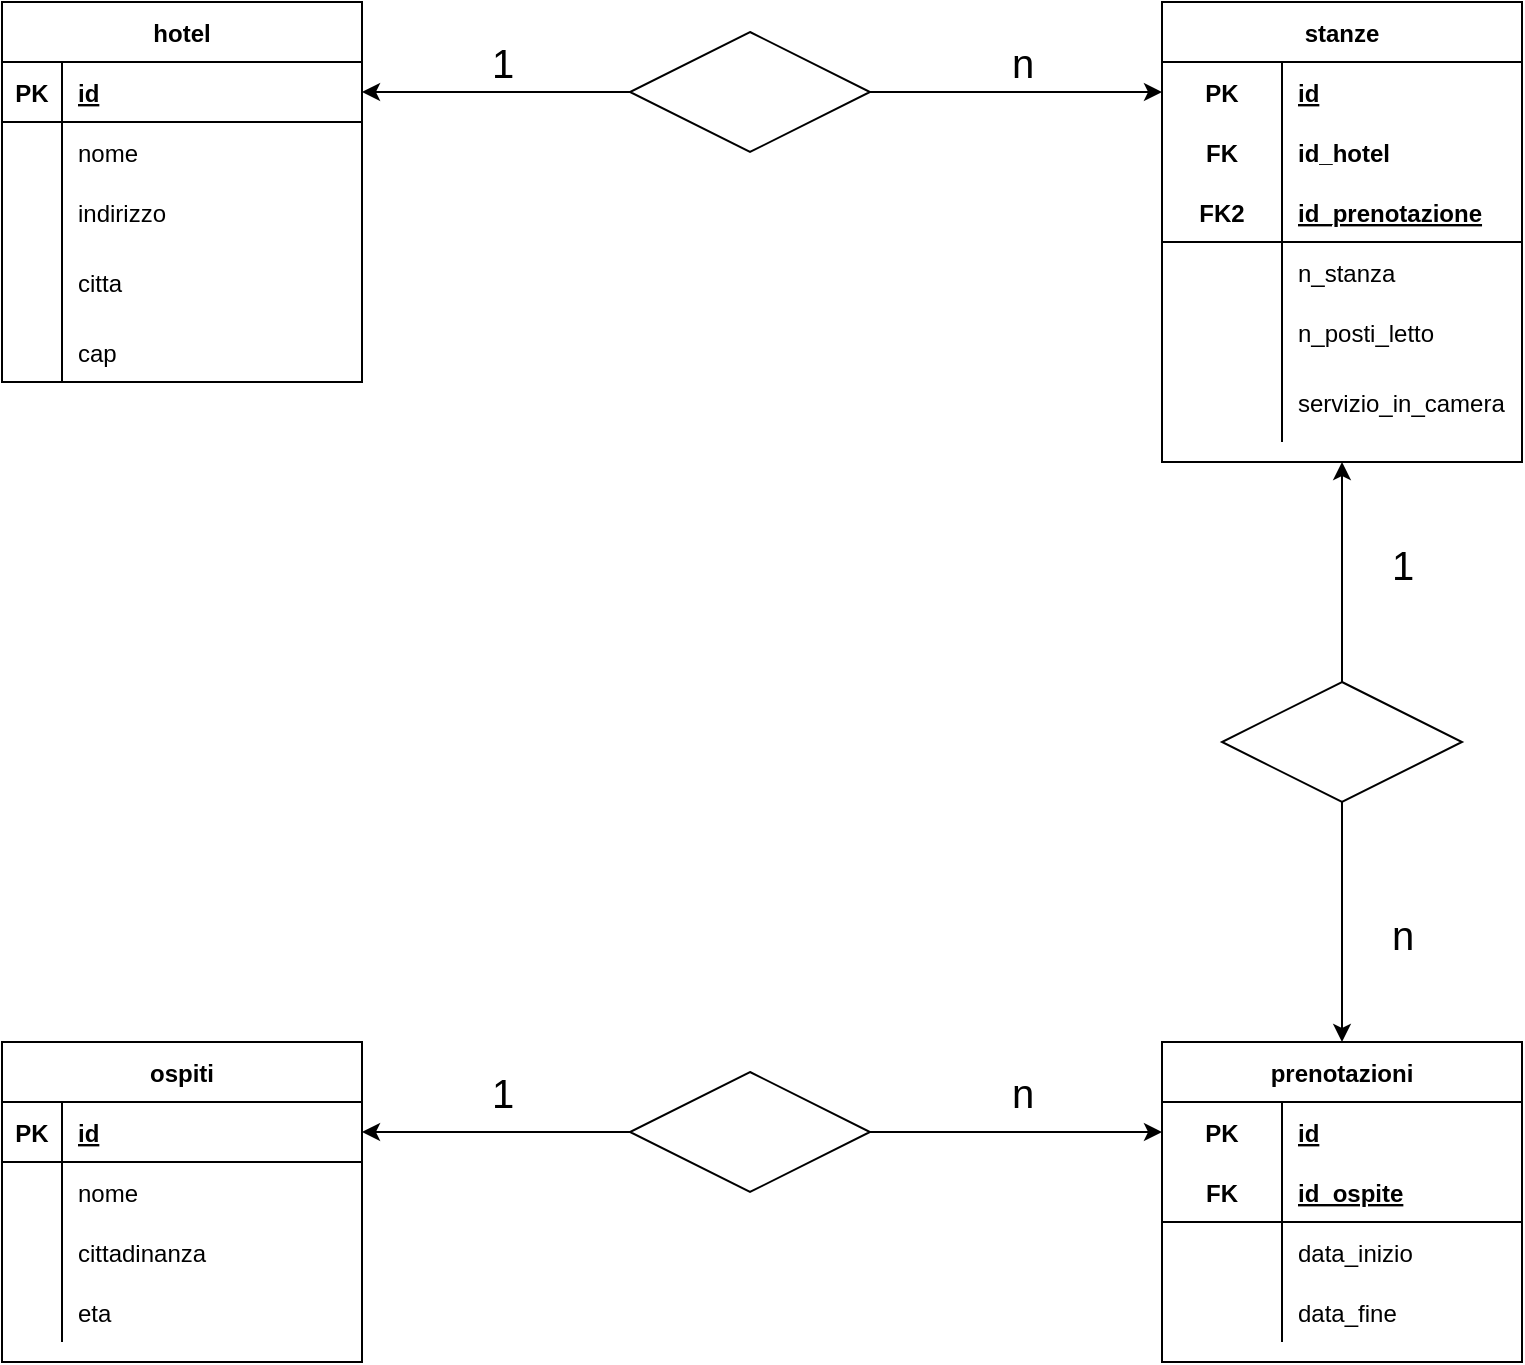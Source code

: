 <mxfile version="14.1.9" type="device"><diagram id="fdu31wHtqQjYpgfVatF7" name="Page-1"><mxGraphModel dx="1422" dy="794" grid="1" gridSize="10" guides="1" tooltips="1" connect="1" arrows="1" fold="1" page="1" pageScale="1" pageWidth="827" pageHeight="1169" math="0" shadow="0"><root><mxCell id="0"/><mxCell id="1" parent="0"/><mxCell id="9bDHCvqQ3nWCTRBg6kUj-47" value="hotel" style="shape=table;startSize=30;container=1;collapsible=1;childLayout=tableLayout;fixedRows=1;rowLines=0;fontStyle=1;align=center;resizeLast=1;" vertex="1" parent="1"><mxGeometry x="40" y="40" width="180" height="190" as="geometry"/></mxCell><mxCell id="9bDHCvqQ3nWCTRBg6kUj-48" value="" style="shape=partialRectangle;collapsible=0;dropTarget=0;pointerEvents=0;fillColor=none;top=0;left=0;bottom=1;right=0;points=[[0,0.5],[1,0.5]];portConstraint=eastwest;" vertex="1" parent="9bDHCvqQ3nWCTRBg6kUj-47"><mxGeometry y="30" width="180" height="30" as="geometry"/></mxCell><mxCell id="9bDHCvqQ3nWCTRBg6kUj-49" value="PK" style="shape=partialRectangle;connectable=0;fillColor=none;top=0;left=0;bottom=0;right=0;fontStyle=1;overflow=hidden;" vertex="1" parent="9bDHCvqQ3nWCTRBg6kUj-48"><mxGeometry width="30" height="30" as="geometry"/></mxCell><mxCell id="9bDHCvqQ3nWCTRBg6kUj-50" value="id" style="shape=partialRectangle;connectable=0;fillColor=none;top=0;left=0;bottom=0;right=0;align=left;spacingLeft=6;fontStyle=5;overflow=hidden;" vertex="1" parent="9bDHCvqQ3nWCTRBg6kUj-48"><mxGeometry x="30" width="150" height="30" as="geometry"/></mxCell><mxCell id="9bDHCvqQ3nWCTRBg6kUj-51" value="" style="shape=partialRectangle;collapsible=0;dropTarget=0;pointerEvents=0;fillColor=none;top=0;left=0;bottom=0;right=0;points=[[0,0.5],[1,0.5]];portConstraint=eastwest;" vertex="1" parent="9bDHCvqQ3nWCTRBg6kUj-47"><mxGeometry y="60" width="180" height="30" as="geometry"/></mxCell><mxCell id="9bDHCvqQ3nWCTRBg6kUj-52" value="" style="shape=partialRectangle;connectable=0;fillColor=none;top=0;left=0;bottom=0;right=0;editable=1;overflow=hidden;" vertex="1" parent="9bDHCvqQ3nWCTRBg6kUj-51"><mxGeometry width="30" height="30" as="geometry"/></mxCell><mxCell id="9bDHCvqQ3nWCTRBg6kUj-53" value="nome" style="shape=partialRectangle;connectable=0;fillColor=none;top=0;left=0;bottom=0;right=0;align=left;spacingLeft=6;overflow=hidden;" vertex="1" parent="9bDHCvqQ3nWCTRBg6kUj-51"><mxGeometry x="30" width="150" height="30" as="geometry"/></mxCell><mxCell id="9bDHCvqQ3nWCTRBg6kUj-54" value="" style="shape=partialRectangle;collapsible=0;dropTarget=0;pointerEvents=0;fillColor=none;top=0;left=0;bottom=0;right=0;points=[[0,0.5],[1,0.5]];portConstraint=eastwest;" vertex="1" parent="9bDHCvqQ3nWCTRBg6kUj-47"><mxGeometry y="90" width="180" height="30" as="geometry"/></mxCell><mxCell id="9bDHCvqQ3nWCTRBg6kUj-55" value="" style="shape=partialRectangle;connectable=0;fillColor=none;top=0;left=0;bottom=0;right=0;editable=1;overflow=hidden;" vertex="1" parent="9bDHCvqQ3nWCTRBg6kUj-54"><mxGeometry width="30" height="30" as="geometry"/></mxCell><mxCell id="9bDHCvqQ3nWCTRBg6kUj-56" value="indirizzo" style="shape=partialRectangle;connectable=0;fillColor=none;top=0;left=0;bottom=0;right=0;align=left;spacingLeft=6;overflow=hidden;" vertex="1" parent="9bDHCvqQ3nWCTRBg6kUj-54"><mxGeometry x="30" width="150" height="30" as="geometry"/></mxCell><mxCell id="9bDHCvqQ3nWCTRBg6kUj-57" value="" style="shape=partialRectangle;collapsible=0;dropTarget=0;pointerEvents=0;fillColor=none;top=0;left=0;bottom=0;right=0;points=[[0,0.5],[1,0.5]];portConstraint=eastwest;" vertex="1" parent="9bDHCvqQ3nWCTRBg6kUj-47"><mxGeometry y="120" width="180" height="40" as="geometry"/></mxCell><mxCell id="9bDHCvqQ3nWCTRBg6kUj-58" value="" style="shape=partialRectangle;connectable=0;fillColor=none;top=0;left=0;bottom=0;right=0;editable=1;overflow=hidden;" vertex="1" parent="9bDHCvqQ3nWCTRBg6kUj-57"><mxGeometry width="30" height="40" as="geometry"/></mxCell><mxCell id="9bDHCvqQ3nWCTRBg6kUj-59" value="citta" style="shape=partialRectangle;connectable=0;fillColor=none;top=0;left=0;bottom=0;right=0;align=left;spacingLeft=6;overflow=hidden;" vertex="1" parent="9bDHCvqQ3nWCTRBg6kUj-57"><mxGeometry x="30" width="150" height="40" as="geometry"/></mxCell><mxCell id="9bDHCvqQ3nWCTRBg6kUj-202" value="" style="shape=partialRectangle;collapsible=0;dropTarget=0;pointerEvents=0;fillColor=none;top=0;left=0;bottom=0;right=0;points=[[0,0.5],[1,0.5]];portConstraint=eastwest;strokeColor=#000000;fontSize=20;" vertex="1" parent="9bDHCvqQ3nWCTRBg6kUj-47"><mxGeometry y="160" width="180" height="30" as="geometry"/></mxCell><mxCell id="9bDHCvqQ3nWCTRBg6kUj-203" value="" style="shape=partialRectangle;connectable=0;fillColor=none;top=0;left=0;bottom=0;right=0;editable=1;overflow=hidden;" vertex="1" parent="9bDHCvqQ3nWCTRBg6kUj-202"><mxGeometry width="30" height="30" as="geometry"/></mxCell><mxCell id="9bDHCvqQ3nWCTRBg6kUj-204" value="cap" style="shape=partialRectangle;connectable=0;fillColor=none;top=0;left=0;bottom=0;right=0;align=left;spacingLeft=6;overflow=hidden;" vertex="1" parent="9bDHCvqQ3nWCTRBg6kUj-202"><mxGeometry x="30" width="150" height="30" as="geometry"/></mxCell><mxCell id="9bDHCvqQ3nWCTRBg6kUj-96" style="edgeStyle=orthogonalEdgeStyle;rounded=0;orthogonalLoop=1;jettySize=auto;html=1;entryX=1;entryY=0.5;entryDx=0;entryDy=0;" edge="1" parent="1" source="9bDHCvqQ3nWCTRBg6kUj-95" target="9bDHCvqQ3nWCTRBg6kUj-48"><mxGeometry relative="1" as="geometry"/></mxCell><mxCell id="9bDHCvqQ3nWCTRBg6kUj-100" value="1" style="edgeLabel;html=1;align=center;verticalAlign=middle;resizable=0;points=[];fontSize=20;" vertex="1" connectable="0" parent="9bDHCvqQ3nWCTRBg6kUj-96"><mxGeometry x="-0.149" y="2" relative="1" as="geometry"><mxPoint x="-7" y="-17" as="offset"/></mxGeometry></mxCell><mxCell id="9bDHCvqQ3nWCTRBg6kUj-97" style="edgeStyle=orthogonalEdgeStyle;rounded=0;orthogonalLoop=1;jettySize=auto;html=1;exitX=1;exitY=0.5;exitDx=0;exitDy=0;entryX=0;entryY=0.5;entryDx=0;entryDy=0;" edge="1" parent="1" source="9bDHCvqQ3nWCTRBg6kUj-95"><mxGeometry relative="1" as="geometry"><mxPoint x="620" y="85" as="targetPoint"/></mxGeometry></mxCell><mxCell id="9bDHCvqQ3nWCTRBg6kUj-101" value="n" style="edgeLabel;html=1;align=center;verticalAlign=middle;resizable=0;points=[];fontSize=20;" vertex="1" connectable="0" parent="9bDHCvqQ3nWCTRBg6kUj-97"><mxGeometry x="-0.233" y="-3" relative="1" as="geometry"><mxPoint x="20" y="-18" as="offset"/></mxGeometry></mxCell><mxCell id="9bDHCvqQ3nWCTRBg6kUj-95" value="" style="shape=rhombus;perimeter=rhombusPerimeter;whiteSpace=wrap;html=1;align=center;" vertex="1" parent="1"><mxGeometry x="354" y="55" width="120" height="60" as="geometry"/></mxCell><mxCell id="9bDHCvqQ3nWCTRBg6kUj-127" value="stanze" style="shape=table;startSize=30;container=1;collapsible=1;childLayout=tableLayout;fixedRows=1;rowLines=0;fontStyle=1;align=center;resizeLast=1;fontSize=12;" vertex="1" parent="1"><mxGeometry x="620" y="40" width="180" height="230" as="geometry"/></mxCell><mxCell id="9bDHCvqQ3nWCTRBg6kUj-128" value="" style="shape=partialRectangle;collapsible=0;dropTarget=0;pointerEvents=0;fillColor=none;top=0;left=0;bottom=0;right=0;points=[[0,0.5],[1,0.5]];portConstraint=eastwest;" vertex="1" parent="9bDHCvqQ3nWCTRBg6kUj-127"><mxGeometry y="30" width="180" height="30" as="geometry"/></mxCell><mxCell id="9bDHCvqQ3nWCTRBg6kUj-129" value="PK" style="shape=partialRectangle;connectable=0;fillColor=none;top=0;left=0;bottom=0;right=0;fontStyle=1;overflow=hidden;" vertex="1" parent="9bDHCvqQ3nWCTRBg6kUj-128"><mxGeometry width="60" height="30" as="geometry"/></mxCell><mxCell id="9bDHCvqQ3nWCTRBg6kUj-130" value="id" style="shape=partialRectangle;connectable=0;fillColor=none;top=0;left=0;bottom=0;right=0;align=left;spacingLeft=6;fontStyle=5;overflow=hidden;" vertex="1" parent="9bDHCvqQ3nWCTRBg6kUj-128"><mxGeometry x="60" width="120" height="30" as="geometry"/></mxCell><mxCell id="9bDHCvqQ3nWCTRBg6kUj-199" value="" style="shape=partialRectangle;collapsible=0;dropTarget=0;pointerEvents=0;fillColor=none;top=0;left=0;bottom=0;right=0;points=[[0,0.5],[1,0.5]];portConstraint=eastwest;strokeColor=#000000;fontSize=20;" vertex="1" parent="9bDHCvqQ3nWCTRBg6kUj-127"><mxGeometry y="60" width="180" height="30" as="geometry"/></mxCell><mxCell id="9bDHCvqQ3nWCTRBg6kUj-200" value="FK" style="shape=partialRectangle;connectable=0;fillColor=none;top=0;left=0;bottom=0;right=0;fontStyle=1;overflow=hidden;" vertex="1" parent="9bDHCvqQ3nWCTRBg6kUj-199"><mxGeometry width="60" height="30" as="geometry"/></mxCell><mxCell id="9bDHCvqQ3nWCTRBg6kUj-201" value="id_hotel" style="shape=partialRectangle;connectable=0;fillColor=none;top=0;left=0;bottom=0;right=0;align=left;spacingLeft=6;fontStyle=1;overflow=hidden;" vertex="1" parent="9bDHCvqQ3nWCTRBg6kUj-199"><mxGeometry x="60" width="120" height="30" as="geometry"/></mxCell><mxCell id="9bDHCvqQ3nWCTRBg6kUj-196" value="" style="shape=partialRectangle;collapsible=0;dropTarget=0;pointerEvents=0;fillColor=none;top=0;left=0;bottom=1;right=0;points=[[0,0.5],[1,0.5]];portConstraint=eastwest;strokeColor=#000000;fontSize=20;" vertex="1" parent="9bDHCvqQ3nWCTRBg6kUj-127"><mxGeometry y="90" width="180" height="30" as="geometry"/></mxCell><mxCell id="9bDHCvqQ3nWCTRBg6kUj-197" value="FK2" style="shape=partialRectangle;connectable=0;fillColor=none;top=0;left=0;bottom=0;right=0;fontStyle=1;overflow=hidden;" vertex="1" parent="9bDHCvqQ3nWCTRBg6kUj-196"><mxGeometry width="60" height="30" as="geometry"/></mxCell><mxCell id="9bDHCvqQ3nWCTRBg6kUj-198" value="id_prenotazione" style="shape=partialRectangle;connectable=0;fillColor=none;top=0;left=0;bottom=0;right=0;align=left;spacingLeft=6;fontStyle=5;overflow=hidden;" vertex="1" parent="9bDHCvqQ3nWCTRBg6kUj-196"><mxGeometry x="60" width="120" height="30" as="geometry"/></mxCell><mxCell id="9bDHCvqQ3nWCTRBg6kUj-134" value="" style="shape=partialRectangle;collapsible=0;dropTarget=0;pointerEvents=0;fillColor=none;top=0;left=0;bottom=0;right=0;points=[[0,0.5],[1,0.5]];portConstraint=eastwest;" vertex="1" parent="9bDHCvqQ3nWCTRBg6kUj-127"><mxGeometry y="120" width="180" height="30" as="geometry"/></mxCell><mxCell id="9bDHCvqQ3nWCTRBg6kUj-135" value="" style="shape=partialRectangle;connectable=0;fillColor=none;top=0;left=0;bottom=0;right=0;editable=1;overflow=hidden;" vertex="1" parent="9bDHCvqQ3nWCTRBg6kUj-134"><mxGeometry width="60" height="30" as="geometry"/></mxCell><mxCell id="9bDHCvqQ3nWCTRBg6kUj-136" value="n_stanza" style="shape=partialRectangle;connectable=0;fillColor=none;top=0;left=0;bottom=0;right=0;align=left;spacingLeft=6;overflow=hidden;" vertex="1" parent="9bDHCvqQ3nWCTRBg6kUj-134"><mxGeometry x="60" width="120" height="30" as="geometry"/></mxCell><mxCell id="9bDHCvqQ3nWCTRBg6kUj-137" value="" style="shape=partialRectangle;collapsible=0;dropTarget=0;pointerEvents=0;fillColor=none;top=0;left=0;bottom=0;right=0;points=[[0,0.5],[1,0.5]];portConstraint=eastwest;" vertex="1" parent="9bDHCvqQ3nWCTRBg6kUj-127"><mxGeometry y="150" width="180" height="30" as="geometry"/></mxCell><mxCell id="9bDHCvqQ3nWCTRBg6kUj-138" value="" style="shape=partialRectangle;connectable=0;fillColor=none;top=0;left=0;bottom=0;right=0;editable=1;overflow=hidden;" vertex="1" parent="9bDHCvqQ3nWCTRBg6kUj-137"><mxGeometry width="60" height="30" as="geometry"/></mxCell><mxCell id="9bDHCvqQ3nWCTRBg6kUj-139" value="n_posti_letto" style="shape=partialRectangle;connectable=0;fillColor=none;top=0;left=0;bottom=0;right=0;align=left;spacingLeft=6;overflow=hidden;" vertex="1" parent="9bDHCvqQ3nWCTRBg6kUj-137"><mxGeometry x="60" width="120" height="30" as="geometry"/></mxCell><mxCell id="9bDHCvqQ3nWCTRBg6kUj-140" value="" style="shape=partialRectangle;collapsible=0;dropTarget=0;pointerEvents=0;fillColor=none;top=0;left=0;bottom=0;right=0;points=[[0,0.5],[1,0.5]];portConstraint=eastwest;fontSize=20;" vertex="1" parent="9bDHCvqQ3nWCTRBg6kUj-127"><mxGeometry y="180" width="180" height="40" as="geometry"/></mxCell><mxCell id="9bDHCvqQ3nWCTRBg6kUj-141" value="" style="shape=partialRectangle;connectable=0;fillColor=none;top=0;left=0;bottom=0;right=0;editable=1;overflow=hidden;" vertex="1" parent="9bDHCvqQ3nWCTRBg6kUj-140"><mxGeometry width="60" height="40" as="geometry"/></mxCell><mxCell id="9bDHCvqQ3nWCTRBg6kUj-142" value="servizio_in_camera" style="shape=partialRectangle;connectable=0;fillColor=none;top=0;left=0;bottom=0;right=0;align=left;spacingLeft=6;overflow=hidden;" vertex="1" parent="9bDHCvqQ3nWCTRBg6kUj-140"><mxGeometry x="60" width="120" height="40" as="geometry"/></mxCell><mxCell id="9bDHCvqQ3nWCTRBg6kUj-143" value="ospiti" style="shape=table;startSize=30;container=1;collapsible=1;childLayout=tableLayout;fixedRows=1;rowLines=0;fontStyle=1;align=center;resizeLast=1;fontSize=12;" vertex="1" parent="1"><mxGeometry x="40" y="560" width="180" height="160" as="geometry"/></mxCell><mxCell id="9bDHCvqQ3nWCTRBg6kUj-144" value="" style="shape=partialRectangle;collapsible=0;dropTarget=0;pointerEvents=0;fillColor=none;top=0;left=0;bottom=1;right=0;points=[[0,0.5],[1,0.5]];portConstraint=eastwest;" vertex="1" parent="9bDHCvqQ3nWCTRBg6kUj-143"><mxGeometry y="30" width="180" height="30" as="geometry"/></mxCell><mxCell id="9bDHCvqQ3nWCTRBg6kUj-145" value="PK" style="shape=partialRectangle;connectable=0;fillColor=none;top=0;left=0;bottom=0;right=0;fontStyle=1;overflow=hidden;" vertex="1" parent="9bDHCvqQ3nWCTRBg6kUj-144"><mxGeometry width="30" height="30" as="geometry"/></mxCell><mxCell id="9bDHCvqQ3nWCTRBg6kUj-146" value="id" style="shape=partialRectangle;connectable=0;fillColor=none;top=0;left=0;bottom=0;right=0;align=left;spacingLeft=6;fontStyle=5;overflow=hidden;" vertex="1" parent="9bDHCvqQ3nWCTRBg6kUj-144"><mxGeometry x="30" width="150" height="30" as="geometry"/></mxCell><mxCell id="9bDHCvqQ3nWCTRBg6kUj-147" value="" style="shape=partialRectangle;collapsible=0;dropTarget=0;pointerEvents=0;fillColor=none;top=0;left=0;bottom=0;right=0;points=[[0,0.5],[1,0.5]];portConstraint=eastwest;" vertex="1" parent="9bDHCvqQ3nWCTRBg6kUj-143"><mxGeometry y="60" width="180" height="30" as="geometry"/></mxCell><mxCell id="9bDHCvqQ3nWCTRBg6kUj-148" value="" style="shape=partialRectangle;connectable=0;fillColor=none;top=0;left=0;bottom=0;right=0;editable=1;overflow=hidden;" vertex="1" parent="9bDHCvqQ3nWCTRBg6kUj-147"><mxGeometry width="30" height="30" as="geometry"/></mxCell><mxCell id="9bDHCvqQ3nWCTRBg6kUj-149" value="nome" style="shape=partialRectangle;connectable=0;fillColor=none;top=0;left=0;bottom=0;right=0;align=left;spacingLeft=6;overflow=hidden;" vertex="1" parent="9bDHCvqQ3nWCTRBg6kUj-147"><mxGeometry x="30" width="150" height="30" as="geometry"/></mxCell><mxCell id="9bDHCvqQ3nWCTRBg6kUj-150" value="" style="shape=partialRectangle;collapsible=0;dropTarget=0;pointerEvents=0;fillColor=none;top=0;left=0;bottom=0;right=0;points=[[0,0.5],[1,0.5]];portConstraint=eastwest;" vertex="1" parent="9bDHCvqQ3nWCTRBg6kUj-143"><mxGeometry y="90" width="180" height="30" as="geometry"/></mxCell><mxCell id="9bDHCvqQ3nWCTRBg6kUj-151" value="" style="shape=partialRectangle;connectable=0;fillColor=none;top=0;left=0;bottom=0;right=0;editable=1;overflow=hidden;" vertex="1" parent="9bDHCvqQ3nWCTRBg6kUj-150"><mxGeometry width="30" height="30" as="geometry"/></mxCell><mxCell id="9bDHCvqQ3nWCTRBg6kUj-152" value="cittadinanza" style="shape=partialRectangle;connectable=0;fillColor=none;top=0;left=0;bottom=0;right=0;align=left;spacingLeft=6;overflow=hidden;" vertex="1" parent="9bDHCvqQ3nWCTRBg6kUj-150"><mxGeometry x="30" width="150" height="30" as="geometry"/></mxCell><mxCell id="9bDHCvqQ3nWCTRBg6kUj-153" value="" style="shape=partialRectangle;collapsible=0;dropTarget=0;pointerEvents=0;fillColor=none;top=0;left=0;bottom=0;right=0;points=[[0,0.5],[1,0.5]];portConstraint=eastwest;" vertex="1" parent="9bDHCvqQ3nWCTRBg6kUj-143"><mxGeometry y="120" width="180" height="30" as="geometry"/></mxCell><mxCell id="9bDHCvqQ3nWCTRBg6kUj-154" value="" style="shape=partialRectangle;connectable=0;fillColor=none;top=0;left=0;bottom=0;right=0;editable=1;overflow=hidden;" vertex="1" parent="9bDHCvqQ3nWCTRBg6kUj-153"><mxGeometry width="30" height="30" as="geometry"/></mxCell><mxCell id="9bDHCvqQ3nWCTRBg6kUj-155" value="eta" style="shape=partialRectangle;connectable=0;fillColor=none;top=0;left=0;bottom=0;right=0;align=left;spacingLeft=6;overflow=hidden;" vertex="1" parent="9bDHCvqQ3nWCTRBg6kUj-153"><mxGeometry x="30" width="150" height="30" as="geometry"/></mxCell><mxCell id="9bDHCvqQ3nWCTRBg6kUj-156" value="prenotazioni" style="shape=table;startSize=30;container=1;collapsible=1;childLayout=tableLayout;fixedRows=1;rowLines=0;fontStyle=1;align=center;resizeLast=1;fontSize=12;" vertex="1" parent="1"><mxGeometry x="620" y="560" width="180" height="160" as="geometry"/></mxCell><mxCell id="9bDHCvqQ3nWCTRBg6kUj-157" value="" style="shape=partialRectangle;collapsible=0;dropTarget=0;pointerEvents=0;fillColor=none;top=0;left=0;bottom=0;right=0;points=[[0,0.5],[1,0.5]];portConstraint=eastwest;" vertex="1" parent="9bDHCvqQ3nWCTRBg6kUj-156"><mxGeometry y="30" width="180" height="30" as="geometry"/></mxCell><mxCell id="9bDHCvqQ3nWCTRBg6kUj-158" value="PK" style="shape=partialRectangle;connectable=0;fillColor=none;top=0;left=0;bottom=0;right=0;fontStyle=1;overflow=hidden;" vertex="1" parent="9bDHCvqQ3nWCTRBg6kUj-157"><mxGeometry width="60" height="30" as="geometry"/></mxCell><mxCell id="9bDHCvqQ3nWCTRBg6kUj-159" value="id" style="shape=partialRectangle;connectable=0;fillColor=none;top=0;left=0;bottom=0;right=0;align=left;spacingLeft=6;fontStyle=5;overflow=hidden;" vertex="1" parent="9bDHCvqQ3nWCTRBg6kUj-157"><mxGeometry x="60" width="120" height="30" as="geometry"/></mxCell><mxCell id="9bDHCvqQ3nWCTRBg6kUj-160" value="" style="shape=partialRectangle;collapsible=0;dropTarget=0;pointerEvents=0;fillColor=none;top=0;left=0;bottom=1;right=0;points=[[0,0.5],[1,0.5]];portConstraint=eastwest;" vertex="1" parent="9bDHCvqQ3nWCTRBg6kUj-156"><mxGeometry y="60" width="180" height="30" as="geometry"/></mxCell><mxCell id="9bDHCvqQ3nWCTRBg6kUj-161" value="FK" style="shape=partialRectangle;connectable=0;fillColor=none;top=0;left=0;bottom=0;right=0;fontStyle=1;overflow=hidden;" vertex="1" parent="9bDHCvqQ3nWCTRBg6kUj-160"><mxGeometry width="60" height="30" as="geometry"/></mxCell><mxCell id="9bDHCvqQ3nWCTRBg6kUj-162" value="id_ospite" style="shape=partialRectangle;connectable=0;fillColor=none;top=0;left=0;bottom=0;right=0;align=left;spacingLeft=6;fontStyle=5;overflow=hidden;" vertex="1" parent="9bDHCvqQ3nWCTRBg6kUj-160"><mxGeometry x="60" width="120" height="30" as="geometry"/></mxCell><mxCell id="9bDHCvqQ3nWCTRBg6kUj-163" value="" style="shape=partialRectangle;collapsible=0;dropTarget=0;pointerEvents=0;fillColor=none;top=0;left=0;bottom=0;right=0;points=[[0,0.5],[1,0.5]];portConstraint=eastwest;" vertex="1" parent="9bDHCvqQ3nWCTRBg6kUj-156"><mxGeometry y="90" width="180" height="30" as="geometry"/></mxCell><mxCell id="9bDHCvqQ3nWCTRBg6kUj-164" value="" style="shape=partialRectangle;connectable=0;fillColor=none;top=0;left=0;bottom=0;right=0;editable=1;overflow=hidden;" vertex="1" parent="9bDHCvqQ3nWCTRBg6kUj-163"><mxGeometry width="60" height="30" as="geometry"/></mxCell><mxCell id="9bDHCvqQ3nWCTRBg6kUj-165" value="data_inizio" style="shape=partialRectangle;connectable=0;fillColor=none;top=0;left=0;bottom=0;right=0;align=left;spacingLeft=6;overflow=hidden;" vertex="1" parent="9bDHCvqQ3nWCTRBg6kUj-163"><mxGeometry x="60" width="120" height="30" as="geometry"/></mxCell><mxCell id="9bDHCvqQ3nWCTRBg6kUj-166" value="" style="shape=partialRectangle;collapsible=0;dropTarget=0;pointerEvents=0;fillColor=none;top=0;left=0;bottom=0;right=0;points=[[0,0.5],[1,0.5]];portConstraint=eastwest;" vertex="1" parent="9bDHCvqQ3nWCTRBg6kUj-156"><mxGeometry y="120" width="180" height="30" as="geometry"/></mxCell><mxCell id="9bDHCvqQ3nWCTRBg6kUj-167" value="" style="shape=partialRectangle;connectable=0;fillColor=none;top=0;left=0;bottom=0;right=0;editable=1;overflow=hidden;" vertex="1" parent="9bDHCvqQ3nWCTRBg6kUj-166"><mxGeometry width="60" height="30" as="geometry"/></mxCell><mxCell id="9bDHCvqQ3nWCTRBg6kUj-168" value="data_fine" style="shape=partialRectangle;connectable=0;fillColor=none;top=0;left=0;bottom=0;right=0;align=left;spacingLeft=6;overflow=hidden;" vertex="1" parent="9bDHCvqQ3nWCTRBg6kUj-166"><mxGeometry x="60" width="120" height="30" as="geometry"/></mxCell><mxCell id="9bDHCvqQ3nWCTRBg6kUj-170" style="edgeStyle=orthogonalEdgeStyle;rounded=0;orthogonalLoop=1;jettySize=auto;html=1;entryX=1;entryY=0.5;entryDx=0;entryDy=0;fontSize=12;" edge="1" parent="1" source="9bDHCvqQ3nWCTRBg6kUj-169" target="9bDHCvqQ3nWCTRBg6kUj-144"><mxGeometry relative="1" as="geometry"/></mxCell><mxCell id="9bDHCvqQ3nWCTRBg6kUj-175" value="1" style="edgeLabel;html=1;align=center;verticalAlign=middle;resizable=0;points=[];fontSize=20;" vertex="1" connectable="0" parent="9bDHCvqQ3nWCTRBg6kUj-170"><mxGeometry x="-0.179" y="1" relative="1" as="geometry"><mxPoint x="-9" y="-21" as="offset"/></mxGeometry></mxCell><mxCell id="9bDHCvqQ3nWCTRBg6kUj-171" style="edgeStyle=orthogonalEdgeStyle;rounded=0;orthogonalLoop=1;jettySize=auto;html=1;exitX=1;exitY=0.5;exitDx=0;exitDy=0;entryX=0;entryY=0.5;entryDx=0;entryDy=0;fontSize=12;" edge="1" parent="1" source="9bDHCvqQ3nWCTRBg6kUj-169" target="9bDHCvqQ3nWCTRBg6kUj-157"><mxGeometry relative="1" as="geometry"/></mxCell><mxCell id="9bDHCvqQ3nWCTRBg6kUj-169" value="" style="shape=rhombus;perimeter=rhombusPerimeter;whiteSpace=wrap;html=1;align=center;fontSize=12;" vertex="1" parent="1"><mxGeometry x="354" y="575" width="120" height="60" as="geometry"/></mxCell><mxCell id="9bDHCvqQ3nWCTRBg6kUj-173" style="edgeStyle=orthogonalEdgeStyle;rounded=0;orthogonalLoop=1;jettySize=auto;html=1;entryX=0.5;entryY=0;entryDx=0;entryDy=0;fontSize=12;" edge="1" parent="1" source="9bDHCvqQ3nWCTRBg6kUj-172" target="9bDHCvqQ3nWCTRBg6kUj-156"><mxGeometry relative="1" as="geometry"/></mxCell><mxCell id="9bDHCvqQ3nWCTRBg6kUj-178" value="n" style="edgeLabel;html=1;align=center;verticalAlign=middle;resizable=0;points=[];fontSize=20;" vertex="1" connectable="0" parent="9bDHCvqQ3nWCTRBg6kUj-173"><mxGeometry x="-0.231" y="2" relative="1" as="geometry"><mxPoint x="28" y="20" as="offset"/></mxGeometry></mxCell><mxCell id="9bDHCvqQ3nWCTRBg6kUj-174" style="edgeStyle=orthogonalEdgeStyle;rounded=0;orthogonalLoop=1;jettySize=auto;html=1;entryX=0.5;entryY=1;entryDx=0;entryDy=0;fontSize=12;" edge="1" parent="1" source="9bDHCvqQ3nWCTRBg6kUj-172" target="9bDHCvqQ3nWCTRBg6kUj-127"><mxGeometry relative="1" as="geometry"><Array as="points"><mxPoint x="710" y="300"/><mxPoint x="710" y="300"/></Array></mxGeometry></mxCell><mxCell id="9bDHCvqQ3nWCTRBg6kUj-177" value="1" style="edgeLabel;html=1;align=center;verticalAlign=middle;resizable=0;points=[];fontSize=20;" vertex="1" connectable="0" parent="9bDHCvqQ3nWCTRBg6kUj-174"><mxGeometry x="-0.154" y="-1" relative="1" as="geometry"><mxPoint x="29" y="-13" as="offset"/></mxGeometry></mxCell><mxCell id="9bDHCvqQ3nWCTRBg6kUj-172" value="" style="shape=rhombus;perimeter=rhombusPerimeter;whiteSpace=wrap;html=1;align=center;fontSize=12;" vertex="1" parent="1"><mxGeometry x="650" y="380" width="120" height="60" as="geometry"/></mxCell><mxCell id="9bDHCvqQ3nWCTRBg6kUj-176" value="&lt;font style=&quot;font-size: 20px&quot;&gt;n&lt;/font&gt;" style="text;html=1;align=center;verticalAlign=middle;resizable=0;points=[];autosize=1;" vertex="1" parent="1"><mxGeometry x="535" y="575" width="30" height="20" as="geometry"/></mxCell></root></mxGraphModel></diagram></mxfile>
